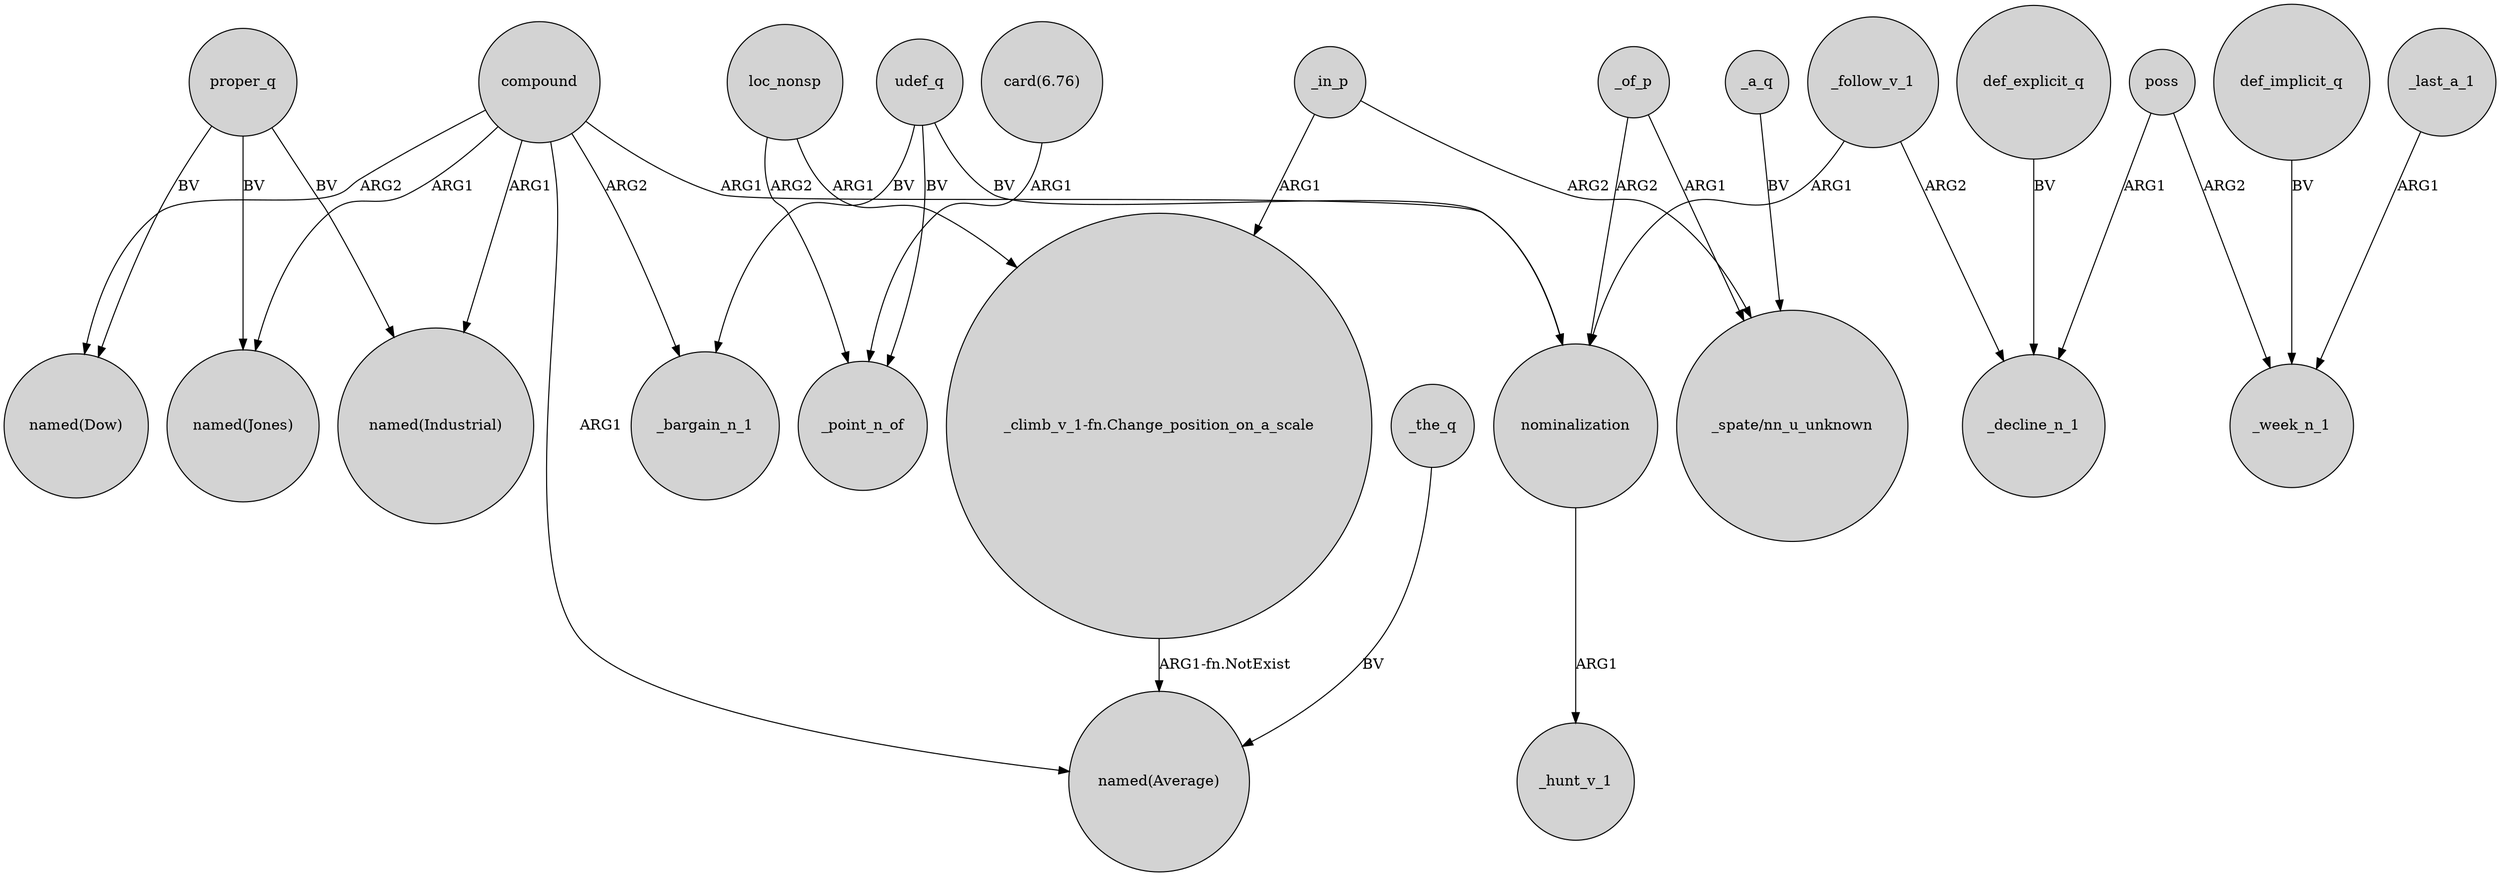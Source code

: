 digraph {
	node [shape=circle style=filled]
	compound -> "named(Industrial)" [label=ARG1]
	loc_nonsp -> _point_n_of [label=ARG2]
	_a_q -> "_spate/nn_u_unknown" [label=BV]
	"_climb_v_1-fn.Change_position_on_a_scale" -> "named(Average)" [label="ARG1-fn.NotExist"]
	_in_p -> "_climb_v_1-fn.Change_position_on_a_scale" [label=ARG1]
	def_implicit_q -> _week_n_1 [label=BV]
	compound -> "named(Dow)" [label=ARG2]
	loc_nonsp -> "_climb_v_1-fn.Change_position_on_a_scale" [label=ARG1]
	proper_q -> "named(Dow)" [label=BV]
	compound -> "named(Average)" [label=ARG1]
	poss -> _week_n_1 [label=ARG2]
	udef_q -> _bargain_n_1 [label=BV]
	proper_q -> "named(Industrial)" [label=BV]
	proper_q -> "named(Jones)" [label=BV]
	nominalization -> _hunt_v_1 [label=ARG1]
	_of_p -> nominalization [label=ARG2]
	_in_p -> "_spate/nn_u_unknown" [label=ARG2]
	_follow_v_1 -> nominalization [label=ARG1]
	_last_a_1 -> _week_n_1 [label=ARG1]
	def_explicit_q -> _decline_n_1 [label=BV]
	_of_p -> "_spate/nn_u_unknown" [label=ARG1]
	poss -> _decline_n_1 [label=ARG1]
	udef_q -> nominalization [label=BV]
	compound -> _bargain_n_1 [label=ARG2]
	_follow_v_1 -> _decline_n_1 [label=ARG2]
	"card(6.76)" -> _point_n_of [label=ARG1]
	compound -> "named(Jones)" [label=ARG1]
	_the_q -> "named(Average)" [label=BV]
	compound -> nominalization [label=ARG1]
	udef_q -> _point_n_of [label=BV]
}
